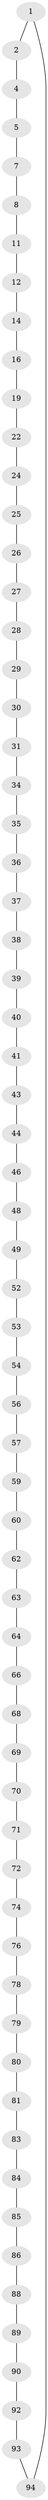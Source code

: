// original degree distribution, {2: 1.0}
// Generated by graph-tools (version 1.1) at 2025/20/03/04/25 18:20:15]
// undirected, 65 vertices, 65 edges
graph export_dot {
graph [start="1"]
  node [color=gray90,style=filled];
  1;
  2 [super="+3"];
  4;
  5 [super="+6"];
  7;
  8 [super="+9"];
  11;
  12 [super="+13"];
  14 [super="+15"];
  16 [super="+17"];
  19 [super="+20"];
  22 [super="+23"];
  24;
  25;
  26;
  27;
  28;
  29;
  30;
  31 [super="+32"];
  34;
  35;
  36;
  37;
  38;
  39;
  40;
  41 [super="+42"];
  43;
  44 [super="+45"];
  46 [super="+47"];
  48;
  49 [super="+50"];
  52;
  53;
  54 [super="+55"];
  56;
  57 [super="+58"];
  59;
  60 [super="+61"];
  62;
  63;
  64 [super="+65"];
  66 [super="+67"];
  68;
  69;
  70;
  71;
  72 [super="+73"];
  74 [super="+75"];
  76 [super="+77"];
  78;
  79;
  80;
  81 [super="+82"];
  83;
  84;
  85;
  86 [super="+87"];
  88;
  89;
  90 [super="+91"];
  92;
  93;
  94;
  1 -- 2;
  1 -- 94;
  2 -- 4;
  4 -- 5;
  5 -- 7;
  7 -- 8;
  8 -- 11;
  11 -- 12;
  12 -- 14;
  14 -- 16;
  16 -- 19;
  19 -- 22;
  22 -- 24;
  24 -- 25;
  25 -- 26;
  26 -- 27;
  27 -- 28;
  28 -- 29;
  29 -- 30;
  30 -- 31;
  31 -- 34;
  34 -- 35;
  35 -- 36;
  36 -- 37;
  37 -- 38;
  38 -- 39;
  39 -- 40;
  40 -- 41;
  41 -- 43;
  43 -- 44;
  44 -- 46;
  46 -- 48;
  48 -- 49;
  49 -- 52;
  52 -- 53;
  53 -- 54;
  54 -- 56;
  56 -- 57;
  57 -- 59;
  59 -- 60;
  60 -- 62;
  62 -- 63;
  63 -- 64;
  64 -- 66;
  66 -- 68;
  68 -- 69;
  69 -- 70;
  70 -- 71;
  71 -- 72;
  72 -- 74;
  74 -- 76;
  76 -- 78;
  78 -- 79;
  79 -- 80;
  80 -- 81;
  81 -- 83;
  83 -- 84;
  84 -- 85;
  85 -- 86;
  86 -- 88;
  88 -- 89;
  89 -- 90;
  90 -- 92;
  92 -- 93;
  93 -- 94;
}

